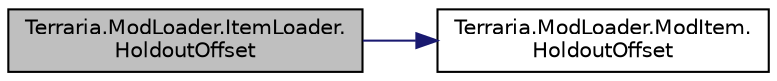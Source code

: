 digraph "Terraria.ModLoader.ItemLoader.HoldoutOffset"
{
  edge [fontname="Helvetica",fontsize="10",labelfontname="Helvetica",labelfontsize="10"];
  node [fontname="Helvetica",fontsize="10",shape=record];
  rankdir="LR";
  Node183 [label="Terraria.ModLoader.ItemLoader.\lHoldoutOffset",height=0.2,width=0.4,color="black", fillcolor="grey75", style="filled", fontcolor="black"];
  Node183 -> Node184 [color="midnightblue",fontsize="10",style="solid",fontname="Helvetica"];
  Node184 [label="Terraria.ModLoader.ModItem.\lHoldoutOffset",height=0.2,width=0.4,color="black", fillcolor="white", style="filled",URL="$class_terraria_1_1_mod_loader_1_1_mod_item.html#a9379b0e1afdddb01dfb0c198ebeddee4",tooltip="Allows you to determine the offset of this item&#39;s sprite when used by the player. This is only used f..."];
}
